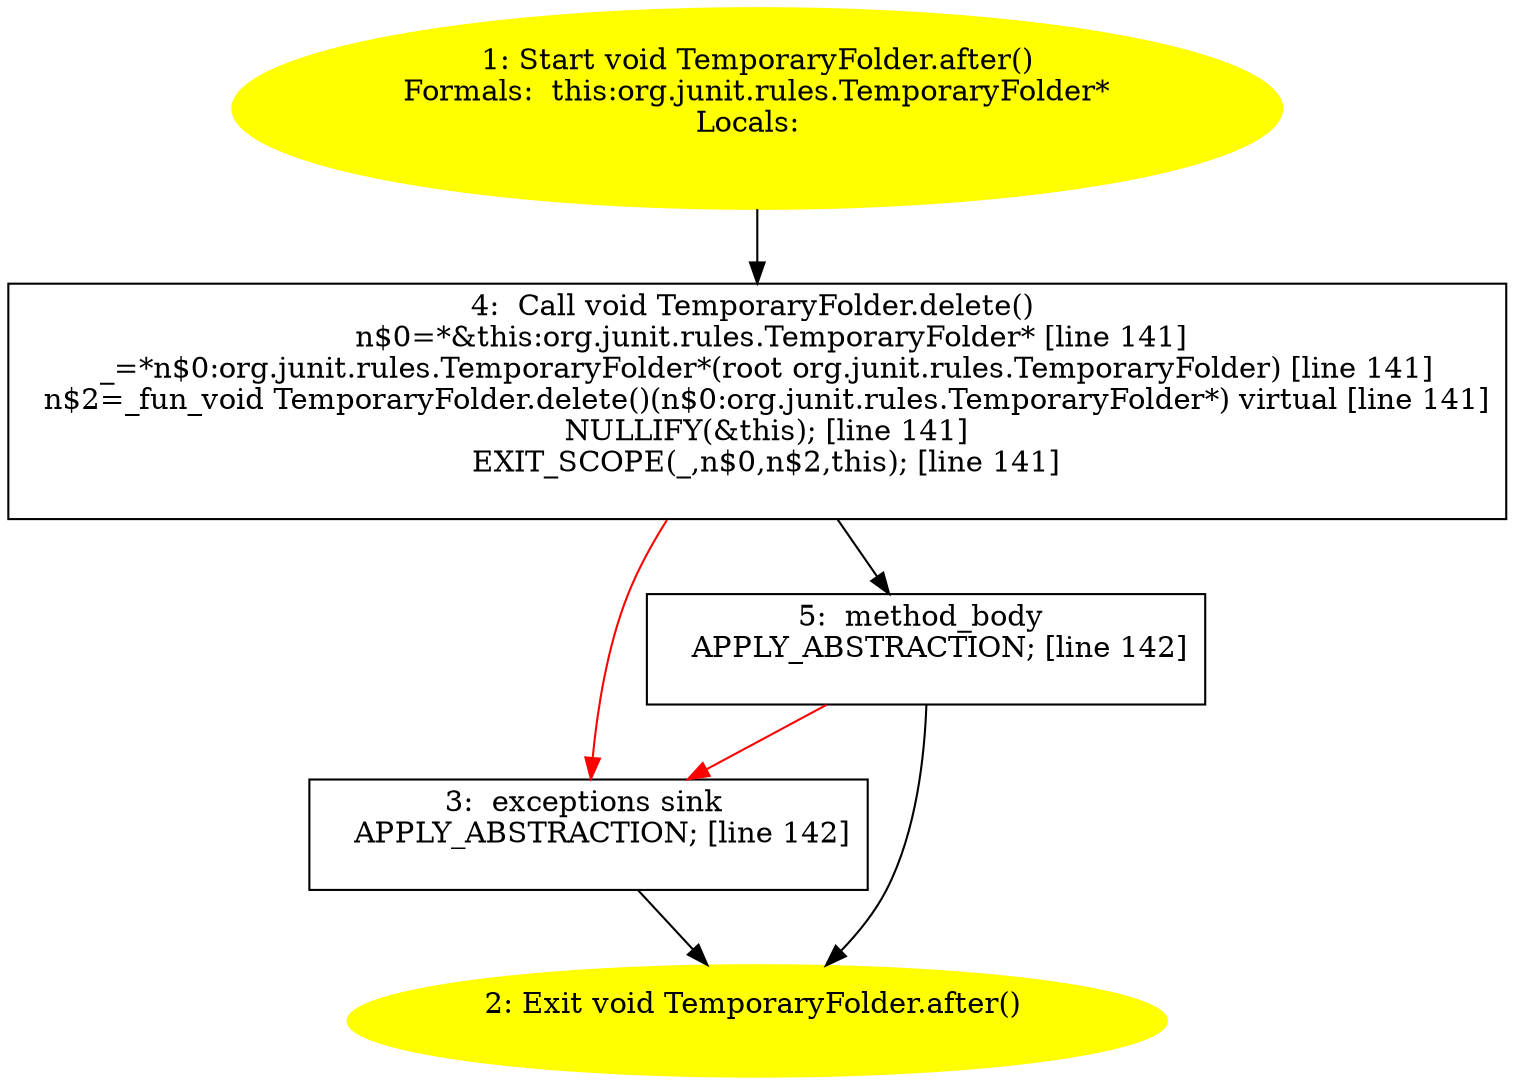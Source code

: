 /* @generated */
digraph cfg {
"org.junit.rules.TemporaryFolder.after():void.1904f2e30a265178fe6c43cc2f1f5eea_1" [label="1: Start void TemporaryFolder.after()\nFormals:  this:org.junit.rules.TemporaryFolder*\nLocals:  \n  " color=yellow style=filled]
	

	 "org.junit.rules.TemporaryFolder.after():void.1904f2e30a265178fe6c43cc2f1f5eea_1" -> "org.junit.rules.TemporaryFolder.after():void.1904f2e30a265178fe6c43cc2f1f5eea_4" ;
"org.junit.rules.TemporaryFolder.after():void.1904f2e30a265178fe6c43cc2f1f5eea_2" [label="2: Exit void TemporaryFolder.after() \n  " color=yellow style=filled]
	

"org.junit.rules.TemporaryFolder.after():void.1904f2e30a265178fe6c43cc2f1f5eea_3" [label="3:  exceptions sink \n   APPLY_ABSTRACTION; [line 142]\n " shape="box"]
	

	 "org.junit.rules.TemporaryFolder.after():void.1904f2e30a265178fe6c43cc2f1f5eea_3" -> "org.junit.rules.TemporaryFolder.after():void.1904f2e30a265178fe6c43cc2f1f5eea_2" ;
"org.junit.rules.TemporaryFolder.after():void.1904f2e30a265178fe6c43cc2f1f5eea_4" [label="4:  Call void TemporaryFolder.delete() \n   n$0=*&this:org.junit.rules.TemporaryFolder* [line 141]\n  _=*n$0:org.junit.rules.TemporaryFolder*(root org.junit.rules.TemporaryFolder) [line 141]\n  n$2=_fun_void TemporaryFolder.delete()(n$0:org.junit.rules.TemporaryFolder*) virtual [line 141]\n  NULLIFY(&this); [line 141]\n  EXIT_SCOPE(_,n$0,n$2,this); [line 141]\n " shape="box"]
	

	 "org.junit.rules.TemporaryFolder.after():void.1904f2e30a265178fe6c43cc2f1f5eea_4" -> "org.junit.rules.TemporaryFolder.after():void.1904f2e30a265178fe6c43cc2f1f5eea_5" ;
	 "org.junit.rules.TemporaryFolder.after():void.1904f2e30a265178fe6c43cc2f1f5eea_4" -> "org.junit.rules.TemporaryFolder.after():void.1904f2e30a265178fe6c43cc2f1f5eea_3" [color="red" ];
"org.junit.rules.TemporaryFolder.after():void.1904f2e30a265178fe6c43cc2f1f5eea_5" [label="5:  method_body \n   APPLY_ABSTRACTION; [line 142]\n " shape="box"]
	

	 "org.junit.rules.TemporaryFolder.after():void.1904f2e30a265178fe6c43cc2f1f5eea_5" -> "org.junit.rules.TemporaryFolder.after():void.1904f2e30a265178fe6c43cc2f1f5eea_2" ;
	 "org.junit.rules.TemporaryFolder.after():void.1904f2e30a265178fe6c43cc2f1f5eea_5" -> "org.junit.rules.TemporaryFolder.after():void.1904f2e30a265178fe6c43cc2f1f5eea_3" [color="red" ];
}
